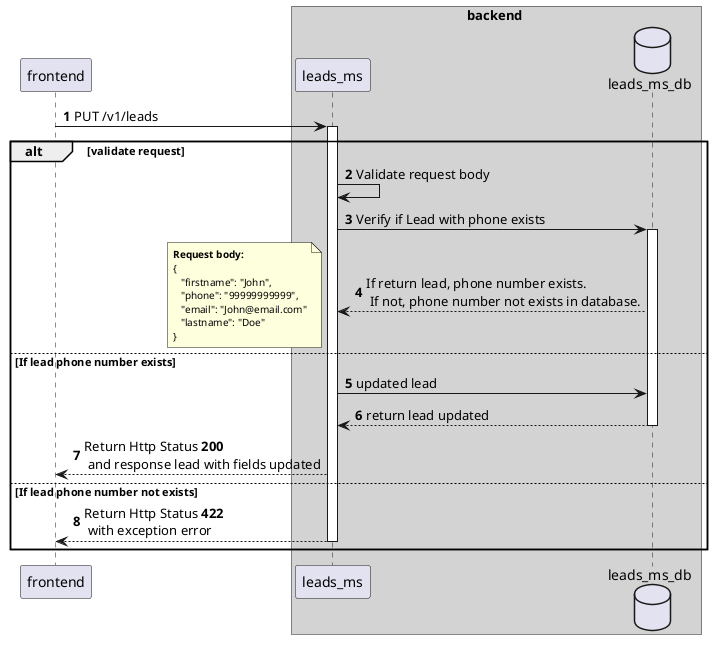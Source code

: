 @startuml
'https://plantuml.com/sequence-diagram

autonumber

participant frontend

box backend #LightGray
frontend -> leads_ms: PUT /v1/leads

activate leads_ms
database leads_ms_db

alt validate request
leads_ms -> leads_ms: Validate request body

leads_ms -> leads_ms_db: Verify if Lead with phone exists
activate leads_ms_db
leads_ms_db --> leads_ms: If return lead, phone number exists.\n If not, phone number not exists in database.

    note left
        <size:10>**Request body:**</size>
        <size:10>{</size>
        <size:10>   "firstname": "John",</size>
        <size:10>   "phone": "99999999999",</size>
        <size:10>   "email": "John@email.com"</size>
        <size:10>   "lastname": "Doe"</size>
        <size:10>}</size>
    end note
else If lead phone number exists

leads_ms -> leads_ms_db: updated lead

leads_ms_db --> leads_ms: return lead updated
deactivate leads_ms_db
leads_ms --> frontend: Return Http Status **200**\n and response lead with fields updated

else If lead phone number not exists
leads_ms --> frontend: Return Http Status **422**\n with exception error

deactivate leads_ms
end box
end

@enduml